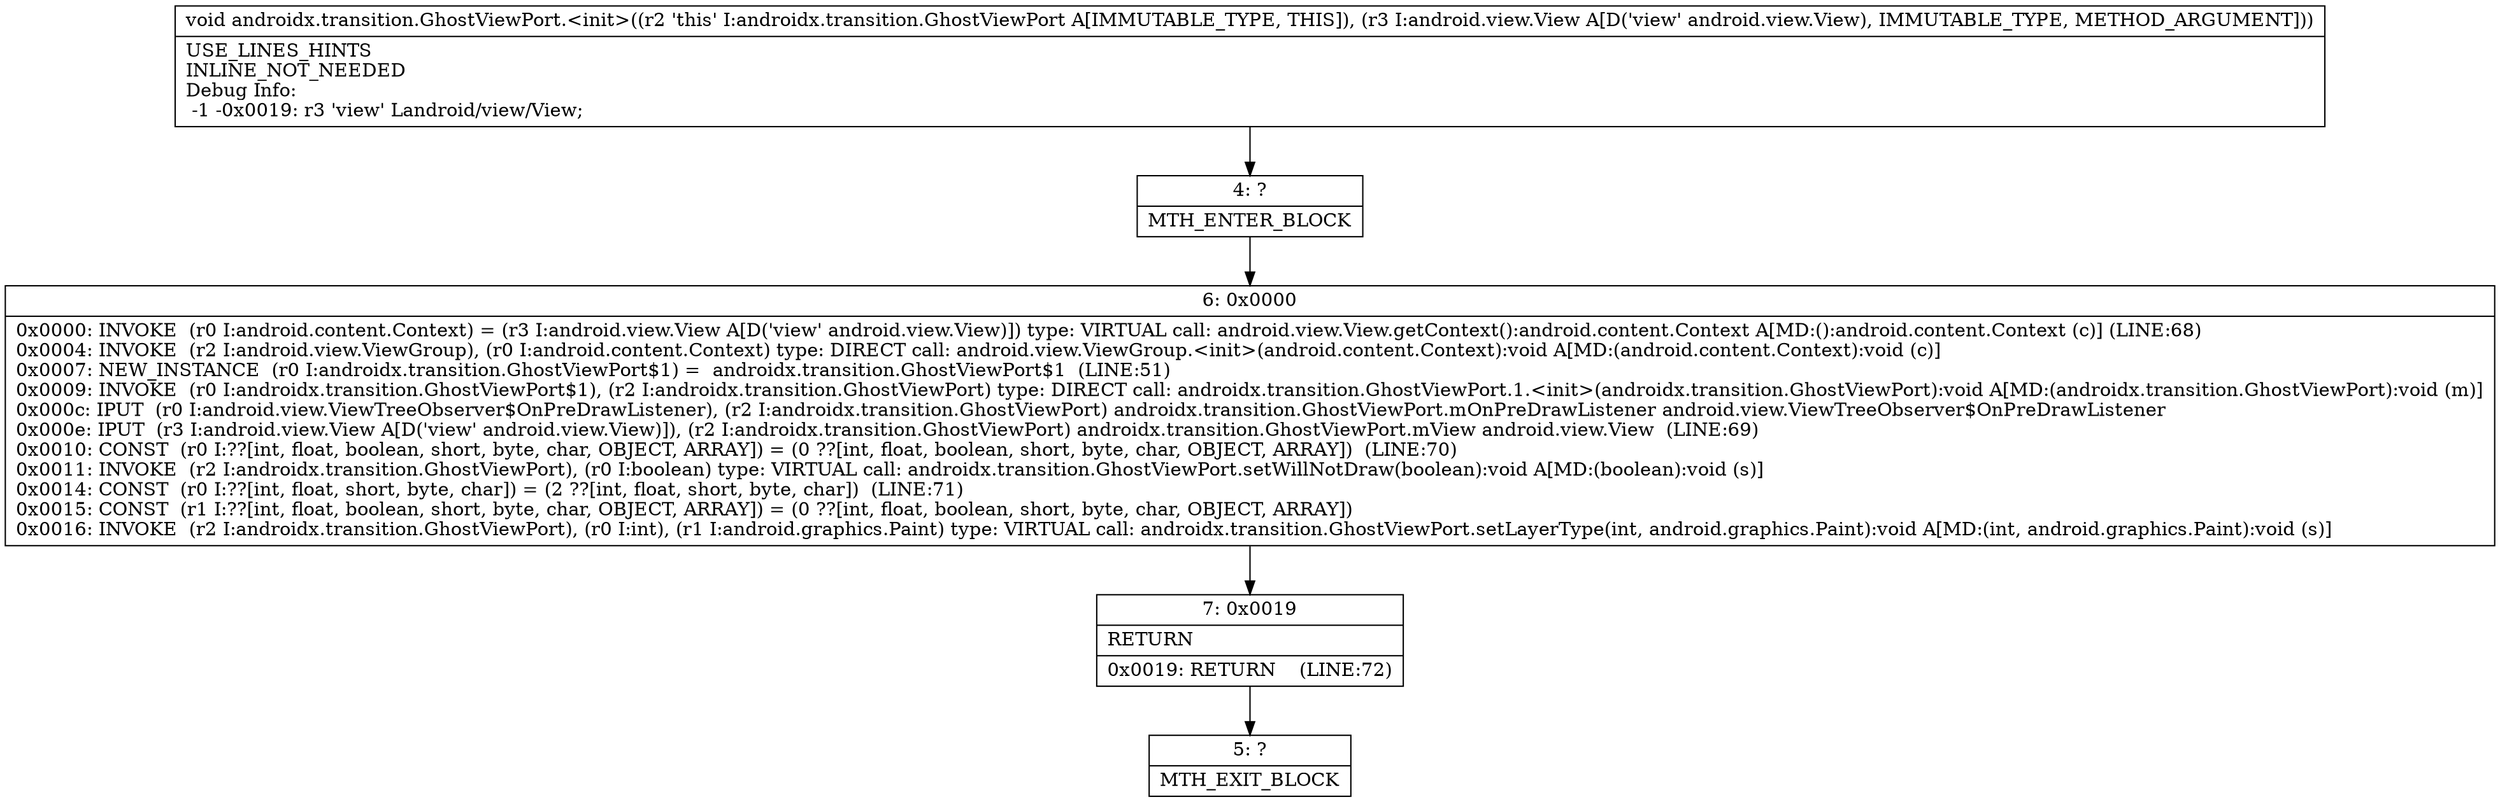 digraph "CFG forandroidx.transition.GhostViewPort.\<init\>(Landroid\/view\/View;)V" {
Node_4 [shape=record,label="{4\:\ ?|MTH_ENTER_BLOCK\l}"];
Node_6 [shape=record,label="{6\:\ 0x0000|0x0000: INVOKE  (r0 I:android.content.Context) = (r3 I:android.view.View A[D('view' android.view.View)]) type: VIRTUAL call: android.view.View.getContext():android.content.Context A[MD:():android.content.Context (c)] (LINE:68)\l0x0004: INVOKE  (r2 I:android.view.ViewGroup), (r0 I:android.content.Context) type: DIRECT call: android.view.ViewGroup.\<init\>(android.content.Context):void A[MD:(android.content.Context):void (c)]\l0x0007: NEW_INSTANCE  (r0 I:androidx.transition.GhostViewPort$1) =  androidx.transition.GhostViewPort$1  (LINE:51)\l0x0009: INVOKE  (r0 I:androidx.transition.GhostViewPort$1), (r2 I:androidx.transition.GhostViewPort) type: DIRECT call: androidx.transition.GhostViewPort.1.\<init\>(androidx.transition.GhostViewPort):void A[MD:(androidx.transition.GhostViewPort):void (m)]\l0x000c: IPUT  (r0 I:android.view.ViewTreeObserver$OnPreDrawListener), (r2 I:androidx.transition.GhostViewPort) androidx.transition.GhostViewPort.mOnPreDrawListener android.view.ViewTreeObserver$OnPreDrawListener \l0x000e: IPUT  (r3 I:android.view.View A[D('view' android.view.View)]), (r2 I:androidx.transition.GhostViewPort) androidx.transition.GhostViewPort.mView android.view.View  (LINE:69)\l0x0010: CONST  (r0 I:??[int, float, boolean, short, byte, char, OBJECT, ARRAY]) = (0 ??[int, float, boolean, short, byte, char, OBJECT, ARRAY])  (LINE:70)\l0x0011: INVOKE  (r2 I:androidx.transition.GhostViewPort), (r0 I:boolean) type: VIRTUAL call: androidx.transition.GhostViewPort.setWillNotDraw(boolean):void A[MD:(boolean):void (s)]\l0x0014: CONST  (r0 I:??[int, float, short, byte, char]) = (2 ??[int, float, short, byte, char])  (LINE:71)\l0x0015: CONST  (r1 I:??[int, float, boolean, short, byte, char, OBJECT, ARRAY]) = (0 ??[int, float, boolean, short, byte, char, OBJECT, ARRAY]) \l0x0016: INVOKE  (r2 I:androidx.transition.GhostViewPort), (r0 I:int), (r1 I:android.graphics.Paint) type: VIRTUAL call: androidx.transition.GhostViewPort.setLayerType(int, android.graphics.Paint):void A[MD:(int, android.graphics.Paint):void (s)]\l}"];
Node_7 [shape=record,label="{7\:\ 0x0019|RETURN\l|0x0019: RETURN    (LINE:72)\l}"];
Node_5 [shape=record,label="{5\:\ ?|MTH_EXIT_BLOCK\l}"];
MethodNode[shape=record,label="{void androidx.transition.GhostViewPort.\<init\>((r2 'this' I:androidx.transition.GhostViewPort A[IMMUTABLE_TYPE, THIS]), (r3 I:android.view.View A[D('view' android.view.View), IMMUTABLE_TYPE, METHOD_ARGUMENT]))  | USE_LINES_HINTS\lINLINE_NOT_NEEDED\lDebug Info:\l  \-1 \-0x0019: r3 'view' Landroid\/view\/View;\l}"];
MethodNode -> Node_4;Node_4 -> Node_6;
Node_6 -> Node_7;
Node_7 -> Node_5;
}

